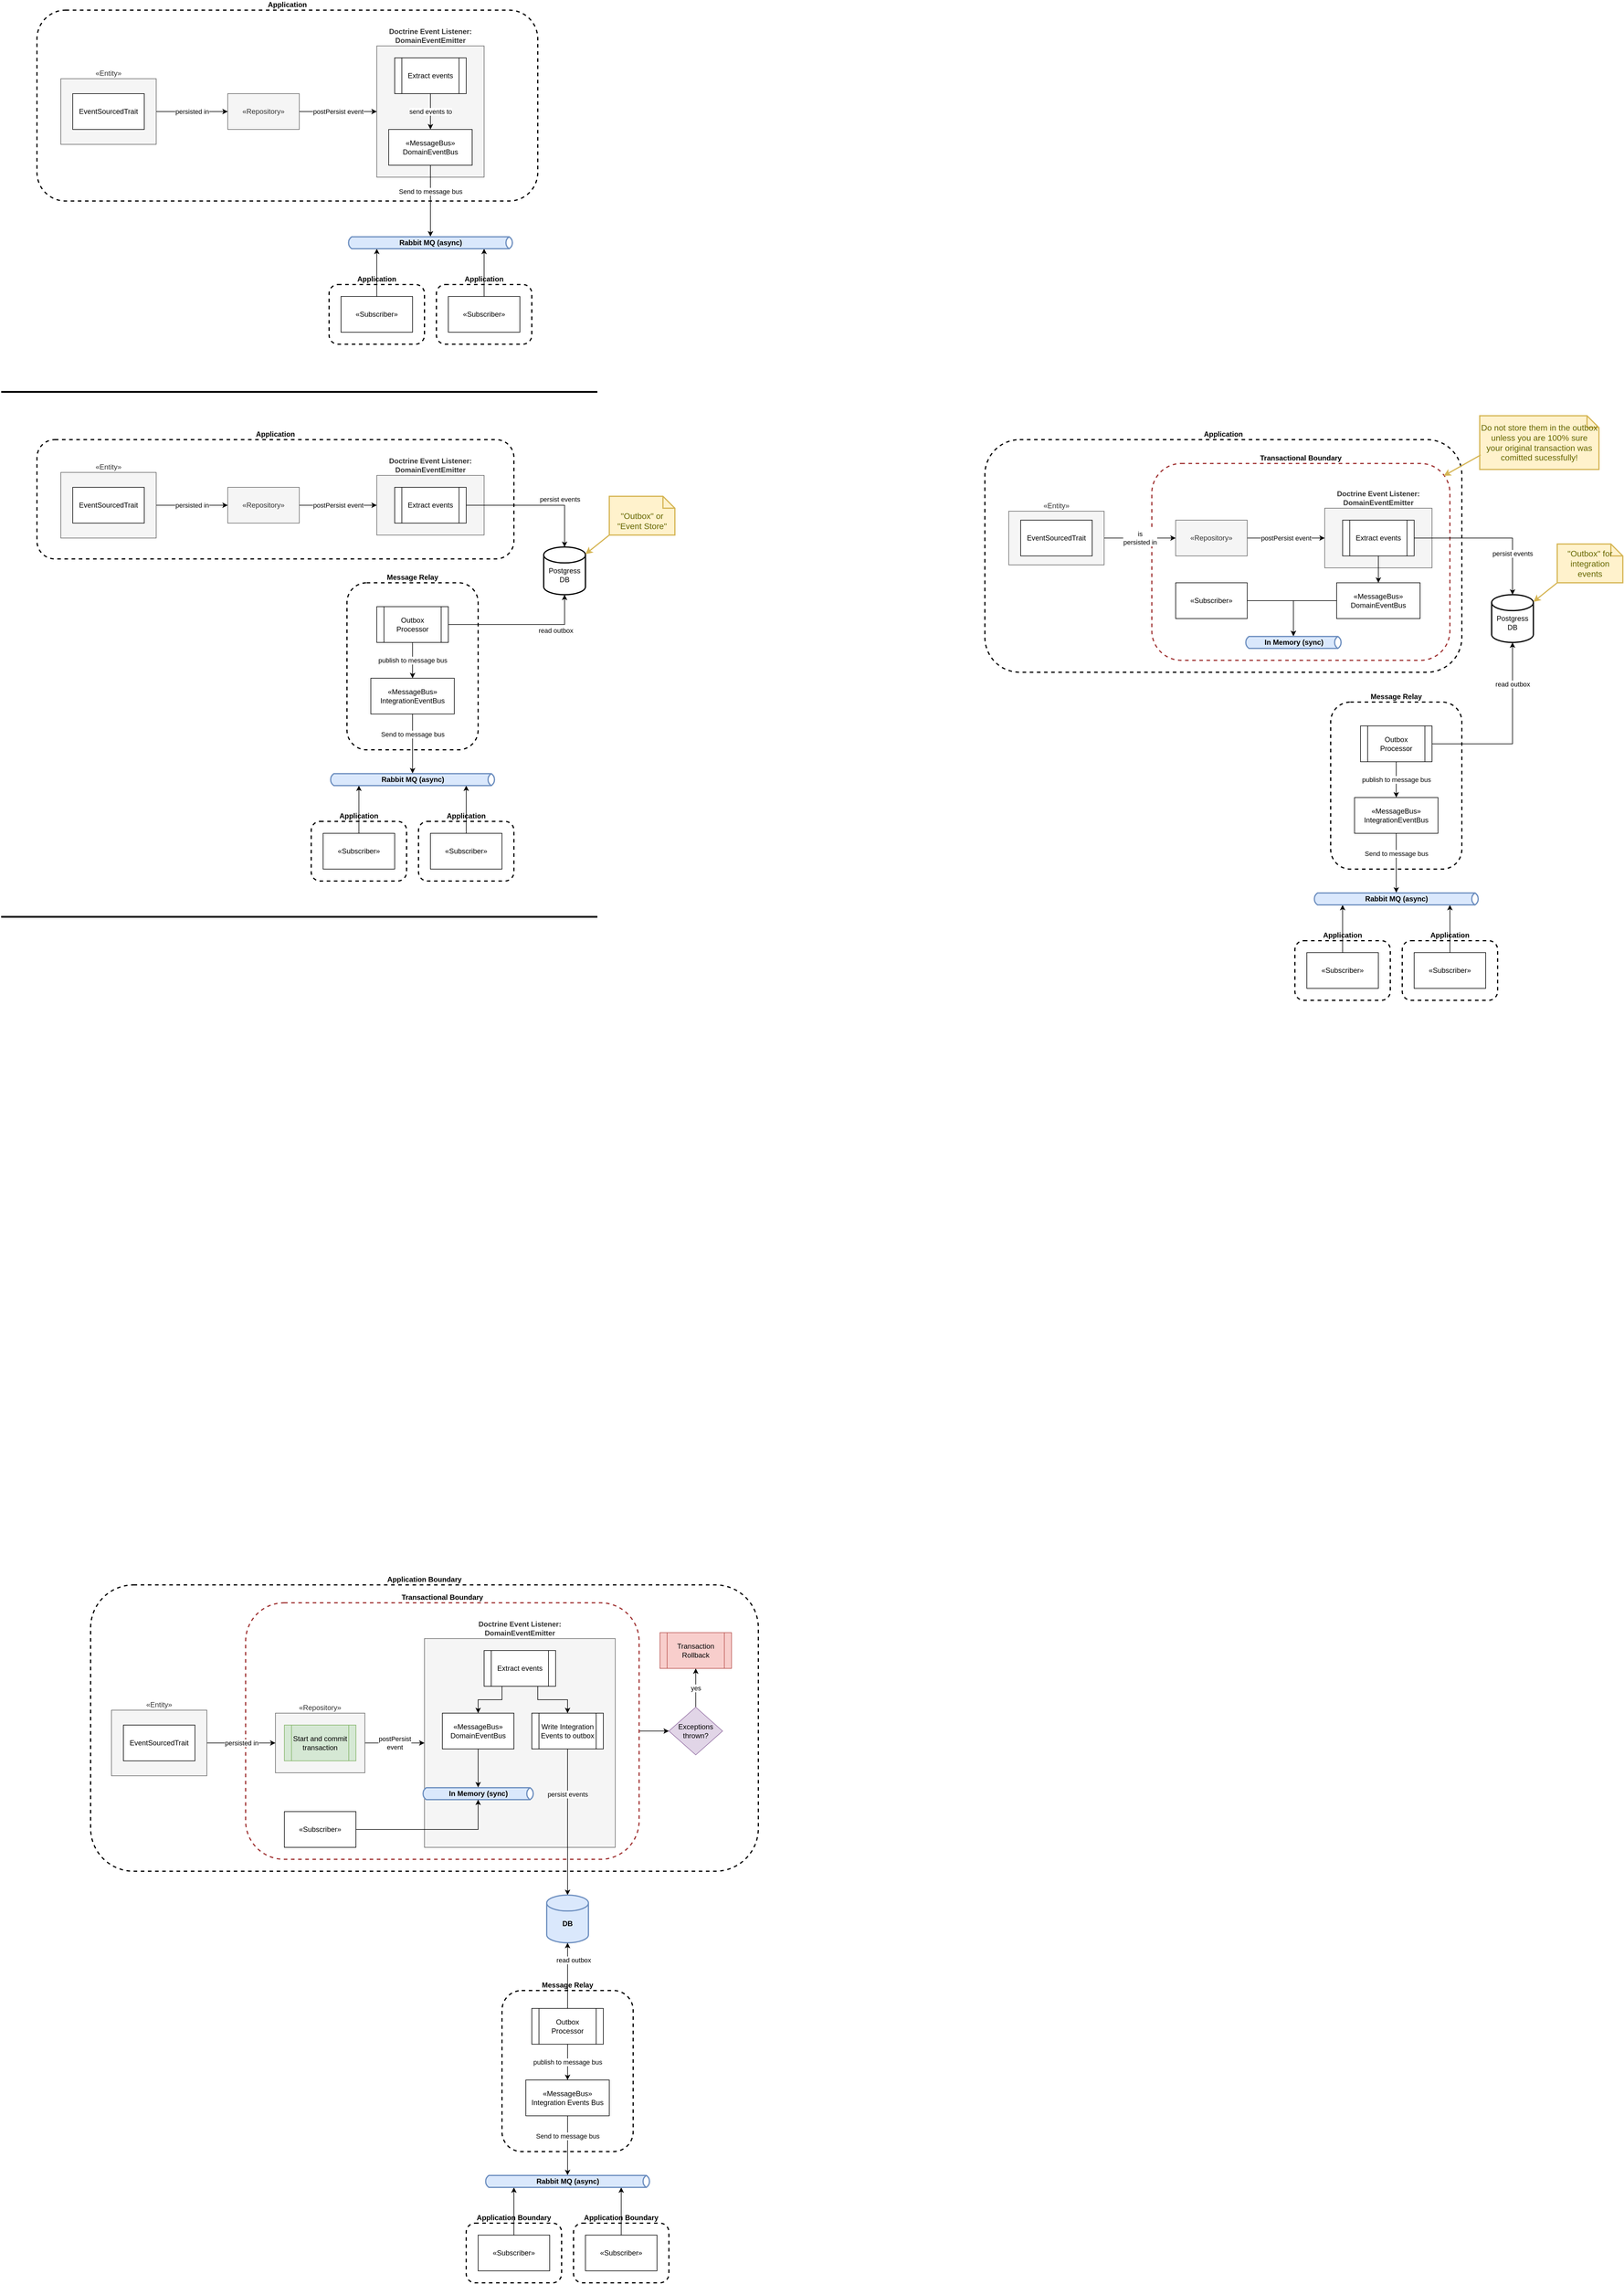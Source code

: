 <mxfile version="22.1.2" type="device">
  <diagram name="Page-1" id="W0NZEx91upTJrgZW_hqB">
    <mxGraphModel dx="2924" dy="2296" grid="1" gridSize="10" guides="1" tooltips="1" connect="1" arrows="1" fold="1" page="1" pageScale="1" pageWidth="850" pageHeight="1100" math="0" shadow="0">
      <root>
        <mxCell id="0" />
        <mxCell id="1" parent="0" />
        <mxCell id="-4O9cftmcxmWlemFi9jk-99" value="Application" style="rounded=1;whiteSpace=wrap;html=1;dashed=1;strokeWidth=2;fillColor=none;fontStyle=1;labelPosition=center;verticalLabelPosition=top;align=center;verticalAlign=bottom;" vertex="1" parent="1">
          <mxGeometry x="1590" y="720" width="800" height="390" as="geometry" />
        </mxCell>
        <mxCell id="-4O9cftmcxmWlemFi9jk-125" value="Transactional Boundary" style="rounded=1;whiteSpace=wrap;html=1;dashed=1;strokeWidth=2;fillColor=none;fontStyle=1;labelPosition=center;verticalLabelPosition=top;align=center;verticalAlign=bottom;strokeColor=#A13535;" vertex="1" parent="1">
          <mxGeometry x="1870" y="760" width="500" height="330" as="geometry" />
        </mxCell>
        <mxCell id="-4O9cftmcxmWlemFi9jk-42" value="Doctrine Event Listener:&lt;br&gt;DomainEventEmitter" style="rounded=0;whiteSpace=wrap;html=1;labelPosition=center;verticalLabelPosition=top;align=center;verticalAlign=bottom;fontStyle=1;fillColor=#f5f5f5;fontColor=#333333;strokeColor=#666666;" vertex="1" parent="1">
          <mxGeometry x="650" y="2730" width="320" height="350" as="geometry" />
        </mxCell>
        <mxCell id="-4O9cftmcxmWlemFi9jk-41" value="Application Boundary&lt;br&gt;" style="rounded=1;whiteSpace=wrap;html=1;dashed=1;strokeWidth=2;fillColor=none;fontStyle=1;labelPosition=center;verticalLabelPosition=top;align=center;verticalAlign=bottom;" vertex="1" parent="1">
          <mxGeometry x="90" y="2640" width="1120" height="480" as="geometry" />
        </mxCell>
        <mxCell id="-4O9cftmcxmWlemFi9jk-84" style="edgeStyle=orthogonalEdgeStyle;rounded=0;orthogonalLoop=1;jettySize=auto;html=1;exitX=1;exitY=0.5;exitDx=0;exitDy=0;entryX=0;entryY=0.5;entryDx=0;entryDy=0;" edge="1" parent="1" source="-4O9cftmcxmWlemFi9jk-75" target="-4O9cftmcxmWlemFi9jk-66">
          <mxGeometry relative="1" as="geometry">
            <mxPoint x="1000" y="2885" as="sourcePoint" />
          </mxGeometry>
        </mxCell>
        <mxCell id="-4O9cftmcxmWlemFi9jk-75" value="Transactional Boundary" style="rounded=1;whiteSpace=wrap;html=1;dashed=1;strokeWidth=2;fillColor=none;fontStyle=1;labelPosition=center;verticalLabelPosition=top;align=center;verticalAlign=bottom;strokeColor=#A13535;" vertex="1" parent="1">
          <mxGeometry x="350" y="2670" width="660" height="430" as="geometry" />
        </mxCell>
        <mxCell id="ul-9i4fIB_7bZwuzdSLd-51" value="Message Relay" style="rounded=1;whiteSpace=wrap;html=1;dashed=1;strokeWidth=2;fillColor=none;fontStyle=1;labelPosition=center;verticalLabelPosition=top;align=center;verticalAlign=bottom;" parent="1" vertex="1">
          <mxGeometry x="520" y="960" width="220" height="280" as="geometry" />
        </mxCell>
        <mxCell id="ul-9i4fIB_7bZwuzdSLd-24" value="Application" style="rounded=1;whiteSpace=wrap;html=1;dashed=1;strokeWidth=2;fillColor=none;fontStyle=1;labelPosition=center;verticalLabelPosition=top;align=center;verticalAlign=bottom;" parent="1" vertex="1">
          <mxGeometry width="840" height="320" as="geometry" />
        </mxCell>
        <mxCell id="ul-9i4fIB_7bZwuzdSLd-18" value="Doctrine Event Listener:&lt;br&gt;DomainEventEmitter" style="rounded=0;whiteSpace=wrap;html=1;labelPosition=center;verticalLabelPosition=top;align=center;verticalAlign=bottom;fontStyle=1;fillColor=#f5f5f5;fontColor=#333333;strokeColor=#666666;" parent="1" vertex="1">
          <mxGeometry x="570" y="60" width="180" height="220" as="geometry" />
        </mxCell>
        <mxCell id="ul-9i4fIB_7bZwuzdSLd-14" value="postPersist event" style="edgeStyle=orthogonalEdgeStyle;rounded=0;orthogonalLoop=1;jettySize=auto;html=1;exitX=1;exitY=0.5;exitDx=0;exitDy=0;entryX=0;entryY=0.5;entryDx=0;entryDy=0;" parent="1" source="ul-9i4fIB_7bZwuzdSLd-1" target="ul-9i4fIB_7bZwuzdSLd-18" edge="1">
          <mxGeometry relative="1" as="geometry">
            <mxPoint x="620" y="370" as="targetPoint" />
          </mxGeometry>
        </mxCell>
        <mxCell id="ul-9i4fIB_7bZwuzdSLd-1" value="&lt;font style=&quot;font-size: 12px;&quot;&gt;«Repository»&lt;/font&gt;" style="rounded=0;whiteSpace=wrap;html=1;fillColor=#f5f5f5;fontColor=#333333;strokeColor=#666666;" parent="1" vertex="1">
          <mxGeometry x="320" y="140" width="120" height="60" as="geometry" />
        </mxCell>
        <mxCell id="ul-9i4fIB_7bZwuzdSLd-15" value="persisted in" style="edgeStyle=orthogonalEdgeStyle;rounded=0;orthogonalLoop=1;jettySize=auto;html=1;exitX=1;exitY=0.5;exitDx=0;exitDy=0;entryX=0;entryY=0.5;entryDx=0;entryDy=0;" parent="1" source="ul-9i4fIB_7bZwuzdSLd-4" target="ul-9i4fIB_7bZwuzdSLd-1" edge="1">
          <mxGeometry relative="1" as="geometry" />
        </mxCell>
        <mxCell id="ul-9i4fIB_7bZwuzdSLd-4" value="«Entity»" style="rounded=0;whiteSpace=wrap;html=1;labelPosition=center;verticalLabelPosition=top;align=center;verticalAlign=bottom;fillColor=#f5f5f5;fontColor=#333333;strokeColor=#666666;" parent="1" vertex="1">
          <mxGeometry x="40" y="115" width="160" height="110" as="geometry" />
        </mxCell>
        <mxCell id="ul-9i4fIB_7bZwuzdSLd-20" value="Send to message bus" style="edgeStyle=orthogonalEdgeStyle;rounded=0;orthogonalLoop=1;jettySize=auto;html=1;exitX=0.5;exitY=1;exitDx=0;exitDy=0;" parent="1" source="ul-9i4fIB_7bZwuzdSLd-5" target="ul-9i4fIB_7bZwuzdSLd-68" edge="1">
          <mxGeometry x="-0.272" relative="1" as="geometry">
            <mxPoint x="660" y="370" as="targetPoint" />
            <mxPoint as="offset" />
          </mxGeometry>
        </mxCell>
        <mxCell id="ul-9i4fIB_7bZwuzdSLd-5" value="«MessageBus»&lt;br&gt;DomainEventBus" style="rounded=0;whiteSpace=wrap;html=1;" parent="1" vertex="1">
          <mxGeometry x="590" y="200" width="140" height="60" as="geometry" />
        </mxCell>
        <mxCell id="ul-9i4fIB_7bZwuzdSLd-9" value="send events to" style="edgeStyle=orthogonalEdgeStyle;rounded=0;orthogonalLoop=1;jettySize=auto;html=1;entryX=0.5;entryY=0;entryDx=0;entryDy=0;" parent="1" source="ul-9i4fIB_7bZwuzdSLd-7" target="ul-9i4fIB_7bZwuzdSLd-5" edge="1">
          <mxGeometry relative="1" as="geometry">
            <mxPoint x="940" y="260" as="sourcePoint" />
          </mxGeometry>
        </mxCell>
        <mxCell id="ul-9i4fIB_7bZwuzdSLd-7" value="Extract events" style="shape=process;whiteSpace=wrap;html=1;backgroundOutline=1;" parent="1" vertex="1">
          <mxGeometry x="600" y="80" width="120" height="60" as="geometry" />
        </mxCell>
        <mxCell id="ul-9i4fIB_7bZwuzdSLd-16" value="EventSourcedTrait" style="rounded=0;whiteSpace=wrap;html=1;" parent="1" vertex="1">
          <mxGeometry x="60" y="140" width="120" height="60" as="geometry" />
        </mxCell>
        <mxCell id="ul-9i4fIB_7bZwuzdSLd-32" value="Application" style="rounded=1;whiteSpace=wrap;html=1;dashed=1;strokeWidth=2;fillColor=none;fontStyle=1;labelPosition=center;verticalLabelPosition=top;align=center;verticalAlign=bottom;" parent="1" vertex="1">
          <mxGeometry x="460" y="1360" width="160" height="100" as="geometry" />
        </mxCell>
        <mxCell id="ul-9i4fIB_7bZwuzdSLd-33" value="Application" style="rounded=1;whiteSpace=wrap;html=1;dashed=1;strokeWidth=2;fillColor=none;fontStyle=1;labelPosition=center;verticalLabelPosition=top;align=center;verticalAlign=bottom;" parent="1" vertex="1">
          <mxGeometry y="720" width="800" height="200" as="geometry" />
        </mxCell>
        <mxCell id="ul-9i4fIB_7bZwuzdSLd-34" value="Doctrine Event Listener:&lt;br&gt;DomainEventEmitter" style="rounded=0;whiteSpace=wrap;html=1;labelPosition=center;verticalLabelPosition=top;align=center;verticalAlign=bottom;fontStyle=1;fillColor=#f5f5f5;fontColor=#333333;strokeColor=#666666;" parent="1" vertex="1">
          <mxGeometry x="570" y="780" width="180" height="100" as="geometry" />
        </mxCell>
        <mxCell id="ul-9i4fIB_7bZwuzdSLd-35" value="postPersist event" style="edgeStyle=orthogonalEdgeStyle;rounded=0;orthogonalLoop=1;jettySize=auto;html=1;exitX=1;exitY=0.5;exitDx=0;exitDy=0;entryX=0;entryY=0.5;entryDx=0;entryDy=0;" parent="1" source="ul-9i4fIB_7bZwuzdSLd-36" target="ul-9i4fIB_7bZwuzdSLd-34" edge="1">
          <mxGeometry relative="1" as="geometry">
            <mxPoint x="620" y="1090" as="targetPoint" />
          </mxGeometry>
        </mxCell>
        <mxCell id="ul-9i4fIB_7bZwuzdSLd-36" value="&lt;font style=&quot;font-size: 12px;&quot;&gt;«Repository»&lt;/font&gt;" style="rounded=0;whiteSpace=wrap;html=1;fillColor=#f5f5f5;fontColor=#333333;strokeColor=#666666;" parent="1" vertex="1">
          <mxGeometry x="320" y="800" width="120" height="60" as="geometry" />
        </mxCell>
        <mxCell id="ul-9i4fIB_7bZwuzdSLd-37" value="persisted in" style="edgeStyle=orthogonalEdgeStyle;rounded=0;orthogonalLoop=1;jettySize=auto;html=1;exitX=1;exitY=0.5;exitDx=0;exitDy=0;entryX=0;entryY=0.5;entryDx=0;entryDy=0;" parent="1" source="ul-9i4fIB_7bZwuzdSLd-38" target="ul-9i4fIB_7bZwuzdSLd-36" edge="1">
          <mxGeometry relative="1" as="geometry" />
        </mxCell>
        <mxCell id="ul-9i4fIB_7bZwuzdSLd-38" value="«Entity»" style="rounded=0;whiteSpace=wrap;html=1;labelPosition=center;verticalLabelPosition=top;align=center;verticalAlign=bottom;fillColor=#f5f5f5;fontColor=#333333;strokeColor=#666666;" parent="1" vertex="1">
          <mxGeometry x="40" y="775" width="160" height="110" as="geometry" />
        </mxCell>
        <mxCell id="ul-9i4fIB_7bZwuzdSLd-39" style="edgeStyle=orthogonalEdgeStyle;rounded=0;orthogonalLoop=1;jettySize=auto;html=1;exitX=0.5;exitY=1;exitDx=0;exitDy=0;" parent="1" source="ul-9i4fIB_7bZwuzdSLd-40" target="ul-9i4fIB_7bZwuzdSLd-48" edge="1">
          <mxGeometry relative="1" as="geometry" />
        </mxCell>
        <mxCell id="ul-9i4fIB_7bZwuzdSLd-57" value="Send to message bus" style="edgeLabel;html=1;align=center;verticalAlign=middle;resizable=0;points=[];" parent="ul-9i4fIB_7bZwuzdSLd-39" vertex="1" connectable="0">
          <mxGeometry x="-0.591" y="3" relative="1" as="geometry">
            <mxPoint x="-3" y="13" as="offset" />
          </mxGeometry>
        </mxCell>
        <mxCell id="ul-9i4fIB_7bZwuzdSLd-40" value="«MessageBus»&lt;br&gt;IntegrationEventBus" style="rounded=0;whiteSpace=wrap;html=1;" parent="1" vertex="1">
          <mxGeometry x="560" y="1120" width="140" height="60" as="geometry" />
        </mxCell>
        <mxCell id="ul-9i4fIB_7bZwuzdSLd-41" value="persist events" style="edgeStyle=orthogonalEdgeStyle;rounded=0;orthogonalLoop=1;jettySize=auto;html=1;" parent="1" source="ul-9i4fIB_7bZwuzdSLd-42" target="ul-9i4fIB_7bZwuzdSLd-50" edge="1">
          <mxGeometry x="0.333" y="10" relative="1" as="geometry">
            <mxPoint x="940" y="980" as="sourcePoint" />
            <mxPoint as="offset" />
          </mxGeometry>
        </mxCell>
        <mxCell id="ul-9i4fIB_7bZwuzdSLd-42" value="Extract events" style="shape=process;whiteSpace=wrap;html=1;backgroundOutline=1;" parent="1" vertex="1">
          <mxGeometry x="600" y="800" width="120" height="60" as="geometry" />
        </mxCell>
        <mxCell id="ul-9i4fIB_7bZwuzdSLd-43" style="rounded=0;orthogonalLoop=1;jettySize=auto;html=1;exitX=0.5;exitY=0;exitDx=0;exitDy=0;" parent="1" source="ul-9i4fIB_7bZwuzdSLd-44" target="ul-9i4fIB_7bZwuzdSLd-48" edge="1">
          <mxGeometry relative="1" as="geometry">
            <mxPoint x="630" y="1320" as="targetPoint" />
          </mxGeometry>
        </mxCell>
        <mxCell id="ul-9i4fIB_7bZwuzdSLd-44" value="«Subscriber»" style="rounded=0;whiteSpace=wrap;html=1;" parent="1" vertex="1">
          <mxGeometry x="480" y="1380" width="120" height="60" as="geometry" />
        </mxCell>
        <mxCell id="ul-9i4fIB_7bZwuzdSLd-45" style="rounded=0;orthogonalLoop=1;jettySize=auto;html=1;" parent="1" source="ul-9i4fIB_7bZwuzdSLd-46" target="ul-9i4fIB_7bZwuzdSLd-48" edge="1">
          <mxGeometry relative="1" as="geometry" />
        </mxCell>
        <mxCell id="ul-9i4fIB_7bZwuzdSLd-46" value="«Subscriber»" style="rounded=0;whiteSpace=wrap;html=1;" parent="1" vertex="1">
          <mxGeometry x="660" y="1380" width="120" height="60" as="geometry" />
        </mxCell>
        <mxCell id="ul-9i4fIB_7bZwuzdSLd-47" value="EventSourcedTrait" style="rounded=0;whiteSpace=wrap;html=1;" parent="1" vertex="1">
          <mxGeometry x="60" y="800" width="120" height="60" as="geometry" />
        </mxCell>
        <mxCell id="ul-9i4fIB_7bZwuzdSLd-48" value="Rabbit MQ (async)" style="html=1;outlineConnect=0;gradientDirection=north;strokeWidth=2;shape=mxgraph.networks.bus;gradientDirection=north;perimeter=backbonePerimeter;backboneSize=20;fontStyle=1;fillColor=#dae8fc;strokeColor=#6c8ebf;" parent="1" vertex="1">
          <mxGeometry x="490" y="1280" width="280" height="20" as="geometry" />
        </mxCell>
        <mxCell id="ul-9i4fIB_7bZwuzdSLd-50" value="&lt;br&gt;Postgress&lt;br&gt;DB" style="strokeWidth=2;html=1;shape=mxgraph.flowchart.database;whiteSpace=wrap;" parent="1" vertex="1">
          <mxGeometry x="850" y="900" width="70" height="80" as="geometry" />
        </mxCell>
        <mxCell id="ul-9i4fIB_7bZwuzdSLd-56" value="publish to message bus" style="edgeStyle=orthogonalEdgeStyle;rounded=0;orthogonalLoop=1;jettySize=auto;html=1;exitX=0.5;exitY=1;exitDx=0;exitDy=0;entryX=0.5;entryY=0;entryDx=0;entryDy=0;" parent="1" source="ul-9i4fIB_7bZwuzdSLd-53" target="ul-9i4fIB_7bZwuzdSLd-40" edge="1">
          <mxGeometry relative="1" as="geometry" />
        </mxCell>
        <mxCell id="ul-9i4fIB_7bZwuzdSLd-53" value="Outbox&lt;br&gt;Processor" style="shape=process;whiteSpace=wrap;html=1;backgroundOutline=1;" parent="1" vertex="1">
          <mxGeometry x="570" y="1000" width="120" height="60" as="geometry" />
        </mxCell>
        <mxCell id="ul-9i4fIB_7bZwuzdSLd-55" value="read outbox" style="edgeStyle=orthogonalEdgeStyle;rounded=0;orthogonalLoop=1;jettySize=auto;html=1;exitX=1;exitY=0.5;exitDx=0;exitDy=0;entryX=0.5;entryY=1;entryDx=0;entryDy=0;entryPerimeter=0;" parent="1" source="ul-9i4fIB_7bZwuzdSLd-53" target="ul-9i4fIB_7bZwuzdSLd-50" edge="1">
          <mxGeometry x="0.469" y="-10" relative="1" as="geometry">
            <mxPoint as="offset" />
          </mxGeometry>
        </mxCell>
        <mxCell id="ul-9i4fIB_7bZwuzdSLd-58" value="" style="endArrow=none;html=1;strokeWidth=3;rounded=0;fontStyle=1" parent="1" edge="1">
          <mxGeometry width="50" height="50" relative="1" as="geometry">
            <mxPoint x="-60" y="640" as="sourcePoint" />
            <mxPoint x="940" y="640" as="targetPoint" />
          </mxGeometry>
        </mxCell>
        <mxCell id="ul-9i4fIB_7bZwuzdSLd-60" value="&lt;br style=&quot;border-color: var(--border-color); color: rgb(0, 0, 0); font-size: 12px;&quot;&gt;&quot;Outbox&quot; or &quot;Event Store&quot;" style="shape=note;strokeWidth=2;fontSize=14;size=20;whiteSpace=wrap;html=1;fillColor=#fff2cc;strokeColor=#d6b656;fontColor=#666600;align=center;" parent="1" vertex="1">
          <mxGeometry x="960" y="815" width="110" height="65" as="geometry" />
        </mxCell>
        <mxCell id="ul-9i4fIB_7bZwuzdSLd-61" style="rounded=0;orthogonalLoop=1;jettySize=auto;html=1;exitX=0;exitY=1;exitDx=0;exitDy=0;exitPerimeter=0;entryX=1;entryY=0.15;entryDx=0;entryDy=0;entryPerimeter=0;fillColor=#fff2cc;strokeColor=#d6b656;strokeWidth=2;" parent="1" source="ul-9i4fIB_7bZwuzdSLd-60" target="ul-9i4fIB_7bZwuzdSLd-50" edge="1">
          <mxGeometry relative="1" as="geometry" />
        </mxCell>
        <mxCell id="ul-9i4fIB_7bZwuzdSLd-62" value="Application" style="rounded=1;whiteSpace=wrap;html=1;dashed=1;strokeWidth=2;fillColor=none;fontStyle=1;labelPosition=center;verticalLabelPosition=top;align=center;verticalAlign=bottom;" parent="1" vertex="1">
          <mxGeometry x="640" y="1360" width="160" height="100" as="geometry" />
        </mxCell>
        <mxCell id="ul-9i4fIB_7bZwuzdSLd-63" value="Application" style="rounded=1;whiteSpace=wrap;html=1;dashed=1;strokeWidth=2;fillColor=none;fontStyle=1;labelPosition=center;verticalLabelPosition=top;align=center;verticalAlign=bottom;" parent="1" vertex="1">
          <mxGeometry x="490" y="460" width="160" height="100" as="geometry" />
        </mxCell>
        <mxCell id="ul-9i4fIB_7bZwuzdSLd-64" style="rounded=0;orthogonalLoop=1;jettySize=auto;html=1;exitX=0.5;exitY=0;exitDx=0;exitDy=0;" parent="1" source="ul-9i4fIB_7bZwuzdSLd-65" target="ul-9i4fIB_7bZwuzdSLd-68" edge="1">
          <mxGeometry relative="1" as="geometry">
            <mxPoint x="660" y="420" as="targetPoint" />
          </mxGeometry>
        </mxCell>
        <mxCell id="ul-9i4fIB_7bZwuzdSLd-65" value="«Subscriber»" style="rounded=0;whiteSpace=wrap;html=1;" parent="1" vertex="1">
          <mxGeometry x="510" y="480" width="120" height="60" as="geometry" />
        </mxCell>
        <mxCell id="ul-9i4fIB_7bZwuzdSLd-66" style="rounded=0;orthogonalLoop=1;jettySize=auto;html=1;" parent="1" source="ul-9i4fIB_7bZwuzdSLd-67" target="ul-9i4fIB_7bZwuzdSLd-68" edge="1">
          <mxGeometry relative="1" as="geometry" />
        </mxCell>
        <mxCell id="ul-9i4fIB_7bZwuzdSLd-67" value="«Subscriber»" style="rounded=0;whiteSpace=wrap;html=1;" parent="1" vertex="1">
          <mxGeometry x="690" y="480" width="120" height="60" as="geometry" />
        </mxCell>
        <mxCell id="ul-9i4fIB_7bZwuzdSLd-68" value="Rabbit MQ (async)" style="html=1;outlineConnect=0;gradientDirection=north;strokeWidth=2;shape=mxgraph.networks.bus;gradientDirection=north;perimeter=backbonePerimeter;backboneSize=20;fontStyle=1;fillColor=#dae8fc;strokeColor=#6c8ebf;" parent="1" vertex="1">
          <mxGeometry x="520" y="380" width="280" height="20" as="geometry" />
        </mxCell>
        <mxCell id="ul-9i4fIB_7bZwuzdSLd-69" value="Application" style="rounded=1;whiteSpace=wrap;html=1;dashed=1;strokeWidth=2;fillColor=none;fontStyle=1;labelPosition=center;verticalLabelPosition=top;align=center;verticalAlign=bottom;" parent="1" vertex="1">
          <mxGeometry x="670" y="460" width="160" height="100" as="geometry" />
        </mxCell>
        <mxCell id="-4O9cftmcxmWlemFi9jk-27" value="Do not store them in the outbox unless you are 100% sure&lt;br&gt;your original transaction was comitted sucessfully!" style="shape=note;strokeWidth=2;fontSize=14;size=20;whiteSpace=wrap;html=1;fillColor=#fff2cc;strokeColor=#d6b656;fontColor=#666600;" vertex="1" parent="1">
          <mxGeometry x="2420" y="680" width="200" height="90" as="geometry" />
        </mxCell>
        <mxCell id="-4O9cftmcxmWlemFi9jk-34" value="" style="endArrow=none;html=1;strokeWidth=3;rounded=0;fontStyle=1" edge="1" parent="1">
          <mxGeometry width="50" height="50" relative="1" as="geometry">
            <mxPoint x="-60" y="1520" as="sourcePoint" />
            <mxPoint x="940" y="1520" as="targetPoint" />
          </mxGeometry>
        </mxCell>
        <mxCell id="-4O9cftmcxmWlemFi9jk-39" value="Message Relay" style="rounded=1;whiteSpace=wrap;html=1;dashed=1;strokeWidth=2;fillColor=none;fontStyle=1;labelPosition=center;verticalLabelPosition=top;align=center;verticalAlign=bottom;" vertex="1" parent="1">
          <mxGeometry x="780" y="3320" width="220" height="270" as="geometry" />
        </mxCell>
        <mxCell id="-4O9cftmcxmWlemFi9jk-40" value="Application Boundary" style="rounded=1;whiteSpace=wrap;html=1;dashed=1;strokeWidth=2;fillColor=none;fontStyle=1;labelPosition=center;verticalLabelPosition=top;align=center;verticalAlign=bottom;" vertex="1" parent="1">
          <mxGeometry x="720" y="3710" width="160" height="100" as="geometry" />
        </mxCell>
        <mxCell id="-4O9cftmcxmWlemFi9jk-43" value="postPersist&lt;br&gt;event" style="edgeStyle=orthogonalEdgeStyle;rounded=0;orthogonalLoop=1;jettySize=auto;html=1;exitX=1;exitY=0.5;exitDx=0;exitDy=0;entryX=0;entryY=0.5;entryDx=0;entryDy=0;" edge="1" parent="1" source="-4O9cftmcxmWlemFi9jk-44" target="-4O9cftmcxmWlemFi9jk-42">
          <mxGeometry relative="1" as="geometry">
            <mxPoint x="700" y="3040" as="targetPoint" />
          </mxGeometry>
        </mxCell>
        <mxCell id="-4O9cftmcxmWlemFi9jk-44" value="&lt;font style=&quot;font-size: 12px;&quot;&gt;«Repository»&lt;/font&gt;" style="rounded=0;whiteSpace=wrap;html=1;fillColor=#f5f5f5;fontColor=#333333;strokeColor=#666666;labelPosition=center;verticalLabelPosition=top;align=center;verticalAlign=bottom;" vertex="1" parent="1">
          <mxGeometry x="400" y="2855" width="150" height="100" as="geometry" />
        </mxCell>
        <mxCell id="-4O9cftmcxmWlemFi9jk-45" value="persisted in" style="edgeStyle=orthogonalEdgeStyle;rounded=0;orthogonalLoop=1;jettySize=auto;html=1;exitX=1;exitY=0.5;exitDx=0;exitDy=0;entryX=0;entryY=0.5;entryDx=0;entryDy=0;" edge="1" parent="1" source="-4O9cftmcxmWlemFi9jk-46" target="-4O9cftmcxmWlemFi9jk-44">
          <mxGeometry relative="1" as="geometry" />
        </mxCell>
        <mxCell id="-4O9cftmcxmWlemFi9jk-46" value="«Entity»" style="rounded=0;whiteSpace=wrap;html=1;labelPosition=center;verticalLabelPosition=top;align=center;verticalAlign=bottom;fillColor=#f5f5f5;fontColor=#333333;strokeColor=#666666;" vertex="1" parent="1">
          <mxGeometry x="125" y="2850" width="160" height="110" as="geometry" />
        </mxCell>
        <mxCell id="-4O9cftmcxmWlemFi9jk-47" style="edgeStyle=orthogonalEdgeStyle;rounded=0;orthogonalLoop=1;jettySize=auto;html=1;exitX=0.5;exitY=1;exitDx=0;exitDy=0;" edge="1" parent="1" source="-4O9cftmcxmWlemFi9jk-49" target="-4O9cftmcxmWlemFi9jk-57">
          <mxGeometry relative="1" as="geometry" />
        </mxCell>
        <mxCell id="-4O9cftmcxmWlemFi9jk-48" value="Send to message bus" style="edgeLabel;html=1;align=center;verticalAlign=middle;resizable=0;points=[];" vertex="1" connectable="0" parent="-4O9cftmcxmWlemFi9jk-47">
          <mxGeometry x="-0.591" y="3" relative="1" as="geometry">
            <mxPoint x="-3" y="13" as="offset" />
          </mxGeometry>
        </mxCell>
        <mxCell id="-4O9cftmcxmWlemFi9jk-49" value="«MessageBus»&lt;br&gt;Integration Events Bus" style="rounded=0;whiteSpace=wrap;html=1;" vertex="1" parent="1">
          <mxGeometry x="820" y="3470" width="140" height="60" as="geometry" />
        </mxCell>
        <mxCell id="-4O9cftmcxmWlemFi9jk-50" value="persist events" style="edgeStyle=orthogonalEdgeStyle;rounded=0;orthogonalLoop=1;jettySize=auto;html=1;exitX=0.5;exitY=1;exitDx=0;exitDy=0;entryX=0.5;entryY=0;entryDx=0;entryDy=0;entryPerimeter=0;" edge="1" parent="1" source="-4O9cftmcxmWlemFi9jk-85" target="-4O9cftmcxmWlemFi9jk-58">
          <mxGeometry x="-0.385" relative="1" as="geometry">
            <mxPoint x="1005" y="2810" as="sourcePoint" />
            <mxPoint as="offset" />
          </mxGeometry>
        </mxCell>
        <mxCell id="-4O9cftmcxmWlemFi9jk-68" style="edgeStyle=orthogonalEdgeStyle;rounded=0;orthogonalLoop=1;jettySize=auto;html=1;exitX=0.25;exitY=1;exitDx=0;exitDy=0;" edge="1" parent="1" source="-4O9cftmcxmWlemFi9jk-51" target="-4O9cftmcxmWlemFi9jk-67">
          <mxGeometry relative="1" as="geometry" />
        </mxCell>
        <mxCell id="-4O9cftmcxmWlemFi9jk-51" value="Extract events" style="shape=process;whiteSpace=wrap;html=1;backgroundOutline=1;" vertex="1" parent="1">
          <mxGeometry x="750" y="2750" width="120" height="60" as="geometry" />
        </mxCell>
        <mxCell id="-4O9cftmcxmWlemFi9jk-52" style="rounded=0;orthogonalLoop=1;jettySize=auto;html=1;exitX=0.5;exitY=0;exitDx=0;exitDy=0;" edge="1" parent="1" source="-4O9cftmcxmWlemFi9jk-53" target="-4O9cftmcxmWlemFi9jk-57">
          <mxGeometry relative="1" as="geometry">
            <mxPoint x="890" y="3670" as="targetPoint" />
          </mxGeometry>
        </mxCell>
        <mxCell id="-4O9cftmcxmWlemFi9jk-53" value="«Subscriber»" style="rounded=0;whiteSpace=wrap;html=1;" vertex="1" parent="1">
          <mxGeometry x="740" y="3730" width="120" height="60" as="geometry" />
        </mxCell>
        <mxCell id="-4O9cftmcxmWlemFi9jk-54" style="rounded=0;orthogonalLoop=1;jettySize=auto;html=1;" edge="1" parent="1" source="-4O9cftmcxmWlemFi9jk-55" target="-4O9cftmcxmWlemFi9jk-57">
          <mxGeometry relative="1" as="geometry" />
        </mxCell>
        <mxCell id="-4O9cftmcxmWlemFi9jk-55" value="«Subscriber»" style="rounded=0;whiteSpace=wrap;html=1;" vertex="1" parent="1">
          <mxGeometry x="920" y="3730" width="120" height="60" as="geometry" />
        </mxCell>
        <mxCell id="-4O9cftmcxmWlemFi9jk-56" value="EventSourcedTrait" style="rounded=0;whiteSpace=wrap;html=1;" vertex="1" parent="1">
          <mxGeometry x="145" y="2875" width="120" height="60" as="geometry" />
        </mxCell>
        <mxCell id="-4O9cftmcxmWlemFi9jk-57" value="Rabbit MQ (async)" style="html=1;outlineConnect=0;gradientDirection=north;strokeWidth=2;shape=mxgraph.networks.bus;gradientDirection=north;perimeter=backbonePerimeter;backboneSize=20;fontStyle=1;fillColor=#dae8fc;strokeColor=#6c8ebf;" vertex="1" parent="1">
          <mxGeometry x="750" y="3630" width="280" height="20" as="geometry" />
        </mxCell>
        <mxCell id="-4O9cftmcxmWlemFi9jk-58" value="&lt;br&gt;DB" style="strokeWidth=2;html=1;shape=mxgraph.flowchart.database;whiteSpace=wrap;fillColor=#dae8fc;strokeColor=#6c8ebf;fontStyle=1" vertex="1" parent="1">
          <mxGeometry x="855" y="3160" width="70" height="80" as="geometry" />
        </mxCell>
        <mxCell id="-4O9cftmcxmWlemFi9jk-59" value="publish to message bus" style="edgeStyle=orthogonalEdgeStyle;rounded=0;orthogonalLoop=1;jettySize=auto;html=1;exitX=0.5;exitY=1;exitDx=0;exitDy=0;entryX=0.5;entryY=0;entryDx=0;entryDy=0;" edge="1" parent="1" source="-4O9cftmcxmWlemFi9jk-60" target="-4O9cftmcxmWlemFi9jk-49">
          <mxGeometry relative="1" as="geometry" />
        </mxCell>
        <mxCell id="-4O9cftmcxmWlemFi9jk-60" value="Outbox&lt;br&gt;Processor" style="shape=process;whiteSpace=wrap;html=1;backgroundOutline=1;" vertex="1" parent="1">
          <mxGeometry x="830" y="3350" width="120" height="60" as="geometry" />
        </mxCell>
        <mxCell id="-4O9cftmcxmWlemFi9jk-61" value="read outbox" style="edgeStyle=orthogonalEdgeStyle;rounded=0;orthogonalLoop=1;jettySize=auto;html=1;exitX=0.5;exitY=0;exitDx=0;exitDy=0;entryX=0.5;entryY=1;entryDx=0;entryDy=0;entryPerimeter=0;" edge="1" parent="1" source="-4O9cftmcxmWlemFi9jk-60" target="-4O9cftmcxmWlemFi9jk-58">
          <mxGeometry x="0.469" y="-10" relative="1" as="geometry">
            <mxPoint as="offset" />
          </mxGeometry>
        </mxCell>
        <mxCell id="-4O9cftmcxmWlemFi9jk-64" value="Application Boundary" style="rounded=1;whiteSpace=wrap;html=1;dashed=1;strokeWidth=2;fillColor=none;fontStyle=1;labelPosition=center;verticalLabelPosition=top;align=center;verticalAlign=bottom;" vertex="1" parent="1">
          <mxGeometry x="900" y="3710" width="160" height="100" as="geometry" />
        </mxCell>
        <mxCell id="-4O9cftmcxmWlemFi9jk-65" value="In Memory (sync)" style="html=1;outlineConnect=0;gradientDirection=north;strokeWidth=2;shape=mxgraph.networks.bus;gradientDirection=north;perimeter=backbonePerimeter;backboneSize=20;fontStyle=1;fillColor=#dae8fc;strokeColor=#6c8ebf;" vertex="1" parent="1">
          <mxGeometry x="645" y="2980" width="190" height="20" as="geometry" />
        </mxCell>
        <mxCell id="-4O9cftmcxmWlemFi9jk-79" value="yes" style="edgeStyle=orthogonalEdgeStyle;rounded=0;orthogonalLoop=1;jettySize=auto;html=1;exitX=0.5;exitY=0;exitDx=0;exitDy=0;" edge="1" parent="1" source="-4O9cftmcxmWlemFi9jk-66" target="-4O9cftmcxmWlemFi9jk-78">
          <mxGeometry relative="1" as="geometry" />
        </mxCell>
        <mxCell id="-4O9cftmcxmWlemFi9jk-66" value="Exceptions &lt;br&gt;thrown?" style="rhombus;whiteSpace=wrap;html=1;fontStyle=0;fillColor=#e1d5e7;strokeColor=#9673a6;" vertex="1" parent="1">
          <mxGeometry x="1060" y="2845" width="90" height="80" as="geometry" />
        </mxCell>
        <mxCell id="-4O9cftmcxmWlemFi9jk-88" style="edgeStyle=orthogonalEdgeStyle;rounded=0;orthogonalLoop=1;jettySize=auto;html=1;exitX=0.75;exitY=1;exitDx=0;exitDy=0;" edge="1" parent="1" source="-4O9cftmcxmWlemFi9jk-51" target="-4O9cftmcxmWlemFi9jk-85">
          <mxGeometry relative="1" as="geometry" />
        </mxCell>
        <mxCell id="-4O9cftmcxmWlemFi9jk-89" style="edgeStyle=orthogonalEdgeStyle;rounded=0;orthogonalLoop=1;jettySize=auto;html=1;exitX=0.5;exitY=1;exitDx=0;exitDy=0;" edge="1" parent="1" source="-4O9cftmcxmWlemFi9jk-67" target="-4O9cftmcxmWlemFi9jk-65">
          <mxGeometry relative="1" as="geometry" />
        </mxCell>
        <mxCell id="-4O9cftmcxmWlemFi9jk-67" value="«MessageBus»&lt;br&gt;DomainEventBus" style="rounded=0;whiteSpace=wrap;html=1;" vertex="1" parent="1">
          <mxGeometry x="680" y="2855" width="120" height="60" as="geometry" />
        </mxCell>
        <mxCell id="-4O9cftmcxmWlemFi9jk-90" style="edgeStyle=orthogonalEdgeStyle;rounded=0;orthogonalLoop=1;jettySize=auto;html=1;" edge="1" parent="1" source="-4O9cftmcxmWlemFi9jk-69" target="-4O9cftmcxmWlemFi9jk-65">
          <mxGeometry relative="1" as="geometry">
            <mxPoint x="600" y="3250" as="targetPoint" />
          </mxGeometry>
        </mxCell>
        <mxCell id="-4O9cftmcxmWlemFi9jk-69" value="&lt;font style=&quot;font-size: 12px;&quot;&gt;«Subscriber»&lt;/font&gt;" style="rounded=0;whiteSpace=wrap;html=1;" vertex="1" parent="1">
          <mxGeometry x="415" y="3020" width="120" height="60" as="geometry" />
        </mxCell>
        <mxCell id="-4O9cftmcxmWlemFi9jk-78" value="Transaction&lt;br&gt;Rollback" style="shape=process;whiteSpace=wrap;html=1;backgroundOutline=1;fillColor=#f8cecc;strokeColor=#b85450;" vertex="1" parent="1">
          <mxGeometry x="1045" y="2720" width="120" height="60" as="geometry" />
        </mxCell>
        <mxCell id="-4O9cftmcxmWlemFi9jk-81" value="Start and commit transaction" style="shape=process;whiteSpace=wrap;html=1;backgroundOutline=1;fillColor=#d5e8d4;strokeColor=#82b366;" vertex="1" parent="1">
          <mxGeometry x="415" y="2875" width="120" height="60" as="geometry" />
        </mxCell>
        <mxCell id="-4O9cftmcxmWlemFi9jk-85" value="Write Integration Events to outbox" style="shape=process;whiteSpace=wrap;html=1;backgroundOutline=1;" vertex="1" parent="1">
          <mxGeometry x="830" y="2855" width="120" height="60" as="geometry" />
        </mxCell>
        <mxCell id="-4O9cftmcxmWlemFi9jk-95" style="edgeStyle=orthogonalEdgeStyle;rounded=0;orthogonalLoop=1;jettySize=auto;html=1;exitX=0;exitY=0.5;exitDx=0;exitDy=0;" edge="1" parent="1" source="-4O9cftmcxmWlemFi9jk-91" target="-4O9cftmcxmWlemFi9jk-93">
          <mxGeometry relative="1" as="geometry" />
        </mxCell>
        <mxCell id="-4O9cftmcxmWlemFi9jk-91" value="«MessageBus»&lt;br&gt;DomainEventBus" style="rounded=0;whiteSpace=wrap;html=1;" vertex="1" parent="1">
          <mxGeometry x="2180" y="960" width="140" height="60" as="geometry" />
        </mxCell>
        <mxCell id="-4O9cftmcxmWlemFi9jk-94" style="edgeStyle=orthogonalEdgeStyle;rounded=0;orthogonalLoop=1;jettySize=auto;html=1;exitX=1;exitY=0.5;exitDx=0;exitDy=0;" edge="1" parent="1" source="-4O9cftmcxmWlemFi9jk-92" target="-4O9cftmcxmWlemFi9jk-93">
          <mxGeometry relative="1" as="geometry" />
        </mxCell>
        <mxCell id="-4O9cftmcxmWlemFi9jk-92" value="&lt;font style=&quot;font-size: 12px;&quot;&gt;«Subscriber»&lt;/font&gt;" style="rounded=0;whiteSpace=wrap;html=1;" vertex="1" parent="1">
          <mxGeometry x="1910" y="960" width="120" height="60" as="geometry" />
        </mxCell>
        <mxCell id="-4O9cftmcxmWlemFi9jk-93" value="In Memory (sync)" style="html=1;outlineConnect=0;gradientDirection=north;strokeWidth=2;shape=mxgraph.networks.bus;gradientDirection=north;perimeter=backbonePerimeter;backboneSize=20;fontStyle=1;fillColor=#dae8fc;strokeColor=#6c8ebf;" vertex="1" parent="1">
          <mxGeometry x="2025" y="1050" width="165" height="20" as="geometry" />
        </mxCell>
        <mxCell id="-4O9cftmcxmWlemFi9jk-97" value="Message Relay" style="rounded=1;whiteSpace=wrap;html=1;dashed=1;strokeWidth=2;fillColor=none;fontStyle=1;labelPosition=center;verticalLabelPosition=top;align=center;verticalAlign=bottom;" vertex="1" parent="1">
          <mxGeometry x="2170" y="1160" width="220" height="280" as="geometry" />
        </mxCell>
        <mxCell id="-4O9cftmcxmWlemFi9jk-98" value="Application" style="rounded=1;whiteSpace=wrap;html=1;dashed=1;strokeWidth=2;fillColor=none;fontStyle=1;labelPosition=center;verticalLabelPosition=top;align=center;verticalAlign=bottom;" vertex="1" parent="1">
          <mxGeometry x="2110" y="1560" width="160" height="100" as="geometry" />
        </mxCell>
        <mxCell id="-4O9cftmcxmWlemFi9jk-100" value="Doctrine Event Listener:&lt;br&gt;DomainEventEmitter" style="rounded=0;whiteSpace=wrap;html=1;labelPosition=center;verticalLabelPosition=top;align=center;verticalAlign=bottom;fontStyle=1;fillColor=#f5f5f5;fontColor=#333333;strokeColor=#666666;" vertex="1" parent="1">
          <mxGeometry x="2160" y="835" width="180" height="100" as="geometry" />
        </mxCell>
        <mxCell id="-4O9cftmcxmWlemFi9jk-101" value="postPersist event" style="edgeStyle=orthogonalEdgeStyle;rounded=0;orthogonalLoop=1;jettySize=auto;html=1;exitX=1;exitY=0.5;exitDx=0;exitDy=0;entryX=0;entryY=0.5;entryDx=0;entryDy=0;" edge="1" parent="1" source="-4O9cftmcxmWlemFi9jk-102" target="-4O9cftmcxmWlemFi9jk-100">
          <mxGeometry relative="1" as="geometry">
            <mxPoint x="2210" y="1145" as="targetPoint" />
          </mxGeometry>
        </mxCell>
        <mxCell id="-4O9cftmcxmWlemFi9jk-102" value="&lt;font style=&quot;font-size: 12px;&quot;&gt;«Repository»&lt;/font&gt;" style="rounded=0;whiteSpace=wrap;html=1;fillColor=#f5f5f5;fontColor=#333333;strokeColor=#666666;" vertex="1" parent="1">
          <mxGeometry x="1910" y="855" width="120" height="60" as="geometry" />
        </mxCell>
        <mxCell id="-4O9cftmcxmWlemFi9jk-103" value="is &lt;br&gt;persisted in" style="edgeStyle=orthogonalEdgeStyle;rounded=0;orthogonalLoop=1;jettySize=auto;html=1;exitX=1;exitY=0.5;exitDx=0;exitDy=0;entryX=0;entryY=0.5;entryDx=0;entryDy=0;" edge="1" parent="1" source="-4O9cftmcxmWlemFi9jk-104" target="-4O9cftmcxmWlemFi9jk-102">
          <mxGeometry relative="1" as="geometry" />
        </mxCell>
        <mxCell id="-4O9cftmcxmWlemFi9jk-104" value="«Entity»" style="rounded=0;whiteSpace=wrap;html=1;labelPosition=center;verticalLabelPosition=top;align=center;verticalAlign=bottom;fillColor=#f5f5f5;fontColor=#333333;strokeColor=#666666;" vertex="1" parent="1">
          <mxGeometry x="1630" y="840" width="160" height="90" as="geometry" />
        </mxCell>
        <mxCell id="-4O9cftmcxmWlemFi9jk-105" style="edgeStyle=orthogonalEdgeStyle;rounded=0;orthogonalLoop=1;jettySize=auto;html=1;exitX=0.5;exitY=1;exitDx=0;exitDy=0;" edge="1" parent="1" source="-4O9cftmcxmWlemFi9jk-107" target="-4O9cftmcxmWlemFi9jk-115">
          <mxGeometry relative="1" as="geometry" />
        </mxCell>
        <mxCell id="-4O9cftmcxmWlemFi9jk-106" value="Send to message bus" style="edgeLabel;html=1;align=center;verticalAlign=middle;resizable=0;points=[];" vertex="1" connectable="0" parent="-4O9cftmcxmWlemFi9jk-105">
          <mxGeometry x="-0.591" y="3" relative="1" as="geometry">
            <mxPoint x="-3" y="13" as="offset" />
          </mxGeometry>
        </mxCell>
        <mxCell id="-4O9cftmcxmWlemFi9jk-107" value="«MessageBus»&lt;br&gt;IntegrationEventBus" style="rounded=0;whiteSpace=wrap;html=1;" vertex="1" parent="1">
          <mxGeometry x="2210" y="1320" width="140" height="60" as="geometry" />
        </mxCell>
        <mxCell id="-4O9cftmcxmWlemFi9jk-108" value="persist events" style="edgeStyle=orthogonalEdgeStyle;rounded=0;orthogonalLoop=1;jettySize=auto;html=1;" edge="1" parent="1" source="-4O9cftmcxmWlemFi9jk-109" target="-4O9cftmcxmWlemFi9jk-116">
          <mxGeometry x="0.462" relative="1" as="geometry">
            <mxPoint x="2530" y="1060" as="sourcePoint" />
            <mxPoint y="1" as="offset" />
          </mxGeometry>
        </mxCell>
        <mxCell id="-4O9cftmcxmWlemFi9jk-123" style="edgeStyle=orthogonalEdgeStyle;rounded=0;orthogonalLoop=1;jettySize=auto;html=1;exitX=0.5;exitY=1;exitDx=0;exitDy=0;" edge="1" parent="1" source="-4O9cftmcxmWlemFi9jk-109" target="-4O9cftmcxmWlemFi9jk-91">
          <mxGeometry relative="1" as="geometry" />
        </mxCell>
        <mxCell id="-4O9cftmcxmWlemFi9jk-109" value="Extract events" style="shape=process;whiteSpace=wrap;html=1;backgroundOutline=1;" vertex="1" parent="1">
          <mxGeometry x="2190" y="855" width="120" height="60" as="geometry" />
        </mxCell>
        <mxCell id="-4O9cftmcxmWlemFi9jk-110" style="rounded=0;orthogonalLoop=1;jettySize=auto;html=1;exitX=0.5;exitY=0;exitDx=0;exitDy=0;" edge="1" parent="1" source="-4O9cftmcxmWlemFi9jk-111" target="-4O9cftmcxmWlemFi9jk-115">
          <mxGeometry relative="1" as="geometry">
            <mxPoint x="2280" y="1520" as="targetPoint" />
          </mxGeometry>
        </mxCell>
        <mxCell id="-4O9cftmcxmWlemFi9jk-111" value="«Subscriber»" style="rounded=0;whiteSpace=wrap;html=1;" vertex="1" parent="1">
          <mxGeometry x="2130" y="1580" width="120" height="60" as="geometry" />
        </mxCell>
        <mxCell id="-4O9cftmcxmWlemFi9jk-112" style="rounded=0;orthogonalLoop=1;jettySize=auto;html=1;" edge="1" parent="1" source="-4O9cftmcxmWlemFi9jk-113" target="-4O9cftmcxmWlemFi9jk-115">
          <mxGeometry relative="1" as="geometry" />
        </mxCell>
        <mxCell id="-4O9cftmcxmWlemFi9jk-113" value="«Subscriber»" style="rounded=0;whiteSpace=wrap;html=1;" vertex="1" parent="1">
          <mxGeometry x="2310" y="1580" width="120" height="60" as="geometry" />
        </mxCell>
        <mxCell id="-4O9cftmcxmWlemFi9jk-114" value="EventSourcedTrait" style="rounded=0;whiteSpace=wrap;html=1;" vertex="1" parent="1">
          <mxGeometry x="1650" y="855" width="120" height="60" as="geometry" />
        </mxCell>
        <mxCell id="-4O9cftmcxmWlemFi9jk-115" value="Rabbit MQ (async)" style="html=1;outlineConnect=0;gradientDirection=north;strokeWidth=2;shape=mxgraph.networks.bus;gradientDirection=north;perimeter=backbonePerimeter;backboneSize=20;fontStyle=1;fillColor=#dae8fc;strokeColor=#6c8ebf;" vertex="1" parent="1">
          <mxGeometry x="2140" y="1480" width="280" height="20" as="geometry" />
        </mxCell>
        <mxCell id="-4O9cftmcxmWlemFi9jk-116" value="&lt;br&gt;Postgress&lt;br&gt;DB" style="strokeWidth=2;html=1;shape=mxgraph.flowchart.database;whiteSpace=wrap;" vertex="1" parent="1">
          <mxGeometry x="2440" y="980" width="70" height="80" as="geometry" />
        </mxCell>
        <mxCell id="-4O9cftmcxmWlemFi9jk-117" value="publish to message bus" style="edgeStyle=orthogonalEdgeStyle;rounded=0;orthogonalLoop=1;jettySize=auto;html=1;exitX=0.5;exitY=1;exitDx=0;exitDy=0;entryX=0.5;entryY=0;entryDx=0;entryDy=0;" edge="1" parent="1" source="-4O9cftmcxmWlemFi9jk-118" target="-4O9cftmcxmWlemFi9jk-107">
          <mxGeometry relative="1" as="geometry" />
        </mxCell>
        <mxCell id="-4O9cftmcxmWlemFi9jk-118" value="Outbox&lt;br&gt;Processor" style="shape=process;whiteSpace=wrap;html=1;backgroundOutline=1;" vertex="1" parent="1">
          <mxGeometry x="2220" y="1200" width="120" height="60" as="geometry" />
        </mxCell>
        <mxCell id="-4O9cftmcxmWlemFi9jk-119" value="read outbox" style="edgeStyle=orthogonalEdgeStyle;rounded=0;orthogonalLoop=1;jettySize=auto;html=1;exitX=1;exitY=0.5;exitDx=0;exitDy=0;entryX=0.5;entryY=1;entryDx=0;entryDy=0;entryPerimeter=0;" edge="1" parent="1" source="-4O9cftmcxmWlemFi9jk-118" target="-4O9cftmcxmWlemFi9jk-116">
          <mxGeometry x="0.541" relative="1" as="geometry">
            <mxPoint as="offset" />
          </mxGeometry>
        </mxCell>
        <mxCell id="-4O9cftmcxmWlemFi9jk-120" value="&quot;Outbox&quot; for integration events" style="shape=note;strokeWidth=2;fontSize=14;size=20;whiteSpace=wrap;html=1;fillColor=#fff2cc;strokeColor=#d6b656;fontColor=#666600;align=center;" vertex="1" parent="1">
          <mxGeometry x="2550" y="895" width="110" height="65" as="geometry" />
        </mxCell>
        <mxCell id="-4O9cftmcxmWlemFi9jk-121" style="rounded=0;orthogonalLoop=1;jettySize=auto;html=1;exitX=0;exitY=1;exitDx=0;exitDy=0;exitPerimeter=0;entryX=1;entryY=0.15;entryDx=0;entryDy=0;entryPerimeter=0;fillColor=#fff2cc;strokeColor=#d6b656;strokeWidth=2;" edge="1" parent="1" source="-4O9cftmcxmWlemFi9jk-120" target="-4O9cftmcxmWlemFi9jk-116">
          <mxGeometry relative="1" as="geometry" />
        </mxCell>
        <mxCell id="-4O9cftmcxmWlemFi9jk-122" value="Application" style="rounded=1;whiteSpace=wrap;html=1;dashed=1;strokeWidth=2;fillColor=none;fontStyle=1;labelPosition=center;verticalLabelPosition=top;align=center;verticalAlign=bottom;" vertex="1" parent="1">
          <mxGeometry x="2290" y="1560" width="160" height="100" as="geometry" />
        </mxCell>
        <mxCell id="-4O9cftmcxmWlemFi9jk-124" style="rounded=0;orthogonalLoop=1;jettySize=auto;html=1;exitX=0.008;exitY=0.731;exitDx=0;exitDy=0;exitPerimeter=0;fillColor=#fff2cc;strokeColor=#d6b656;strokeWidth=2;entryX=0.979;entryY=0.063;entryDx=0;entryDy=0;entryPerimeter=0;" edge="1" parent="1" source="-4O9cftmcxmWlemFi9jk-27" target="-4O9cftmcxmWlemFi9jk-125">
          <mxGeometry relative="1" as="geometry">
            <mxPoint x="2560" y="970" as="sourcePoint" />
            <mxPoint x="2480" y="930" as="targetPoint" />
          </mxGeometry>
        </mxCell>
      </root>
    </mxGraphModel>
  </diagram>
</mxfile>
